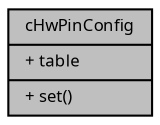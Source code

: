 digraph "cHwPinConfig"
{
  edge [fontname="Sans",fontsize="8",labelfontname="Sans",labelfontsize="8"];
  node [fontname="Sans",fontsize="8",shape=record];
  Node1 [label="{cHwPinConfig\n|+ table\l|+ set()\l}",height=0.2,width=0.4,color="black", fillcolor="grey75", style="filled", fontcolor="black"];
}
